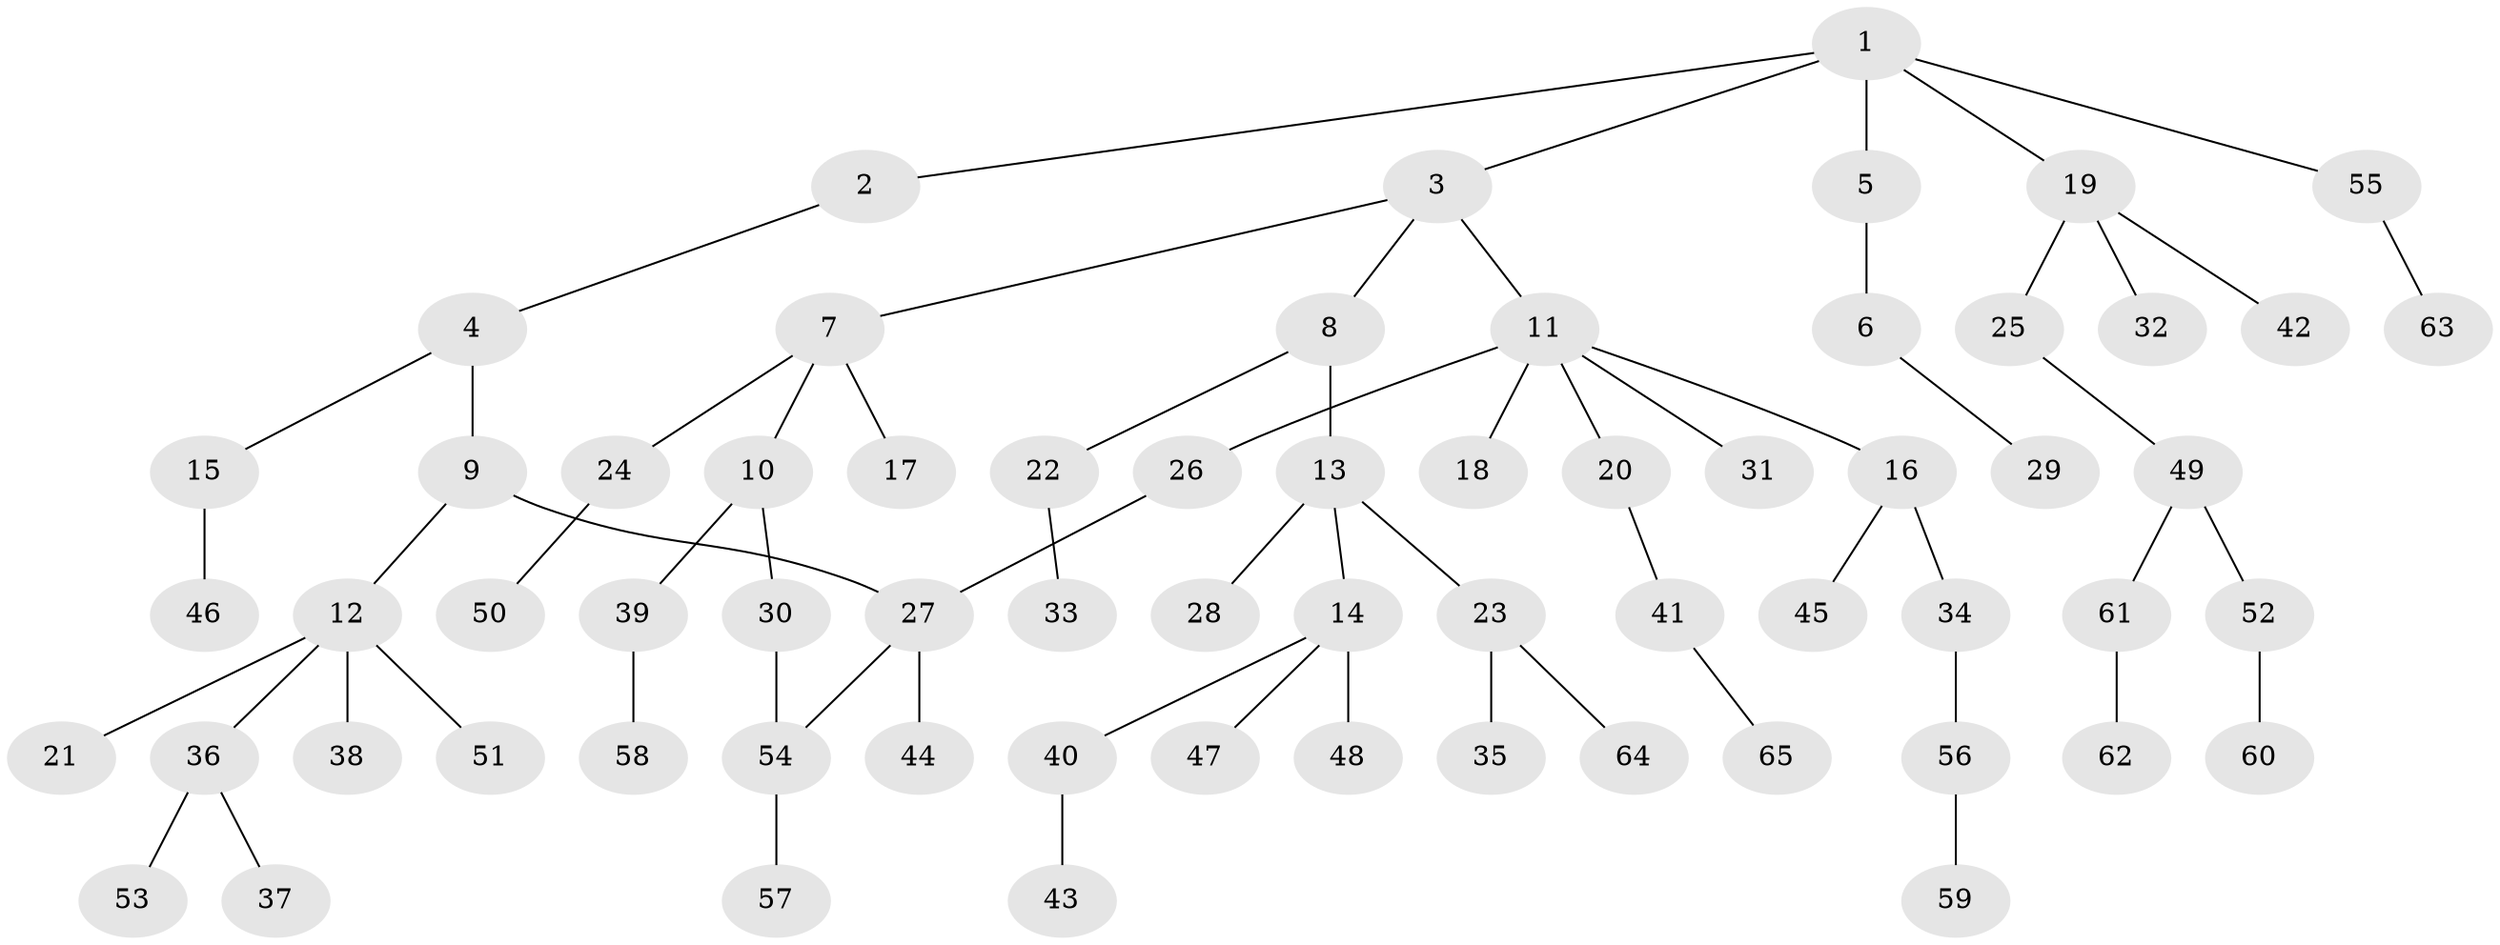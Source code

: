 // coarse degree distribution, {5: 0.07142857142857142, 2: 0.11904761904761904, 6: 0.023809523809523808, 3: 0.19047619047619047, 4: 0.047619047619047616, 1: 0.5476190476190477}
// Generated by graph-tools (version 1.1) at 2025/41/03/06/25 10:41:29]
// undirected, 65 vertices, 66 edges
graph export_dot {
graph [start="1"]
  node [color=gray90,style=filled];
  1;
  2;
  3;
  4;
  5;
  6;
  7;
  8;
  9;
  10;
  11;
  12;
  13;
  14;
  15;
  16;
  17;
  18;
  19;
  20;
  21;
  22;
  23;
  24;
  25;
  26;
  27;
  28;
  29;
  30;
  31;
  32;
  33;
  34;
  35;
  36;
  37;
  38;
  39;
  40;
  41;
  42;
  43;
  44;
  45;
  46;
  47;
  48;
  49;
  50;
  51;
  52;
  53;
  54;
  55;
  56;
  57;
  58;
  59;
  60;
  61;
  62;
  63;
  64;
  65;
  1 -- 2;
  1 -- 3;
  1 -- 5;
  1 -- 19;
  1 -- 55;
  2 -- 4;
  3 -- 7;
  3 -- 8;
  3 -- 11;
  4 -- 9;
  4 -- 15;
  5 -- 6;
  6 -- 29;
  7 -- 10;
  7 -- 17;
  7 -- 24;
  8 -- 13;
  8 -- 22;
  9 -- 12;
  9 -- 27;
  10 -- 30;
  10 -- 39;
  11 -- 16;
  11 -- 18;
  11 -- 20;
  11 -- 26;
  11 -- 31;
  12 -- 21;
  12 -- 36;
  12 -- 38;
  12 -- 51;
  13 -- 14;
  13 -- 23;
  13 -- 28;
  14 -- 40;
  14 -- 47;
  14 -- 48;
  15 -- 46;
  16 -- 34;
  16 -- 45;
  19 -- 25;
  19 -- 32;
  19 -- 42;
  20 -- 41;
  22 -- 33;
  23 -- 35;
  23 -- 64;
  24 -- 50;
  25 -- 49;
  26 -- 27;
  27 -- 44;
  27 -- 54;
  30 -- 54;
  34 -- 56;
  36 -- 37;
  36 -- 53;
  39 -- 58;
  40 -- 43;
  41 -- 65;
  49 -- 52;
  49 -- 61;
  52 -- 60;
  54 -- 57;
  55 -- 63;
  56 -- 59;
  61 -- 62;
}
